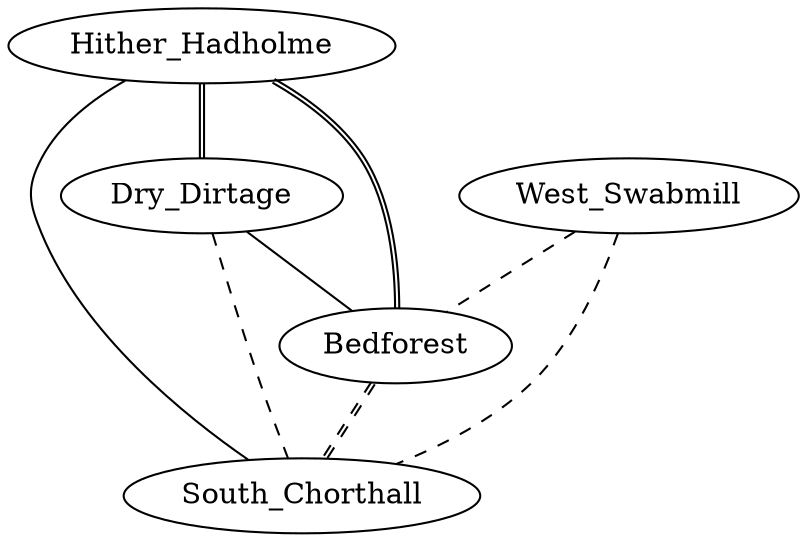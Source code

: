 graph Towns {
Bedforest
Hither_Hadholme
Dry_Dirtage
South_Chorthall
West_Swabmill

Hither_Hadholme -- Bedforest [color="black:black"]
Hither_Hadholme -- Dry_Dirtage [color="black:black"]
Bedforest -- South_Chorthall [style="dashed",color="black:black"]
Dry_Dirtage -- Bedforest 
Hither_Hadholme -- South_Chorthall 
Dry_Dirtage -- South_Chorthall [style="dashed"]
West_Swabmill -- Bedforest [style="dashed"]
West_Swabmill -- South_Chorthall [style="dashed"]
}